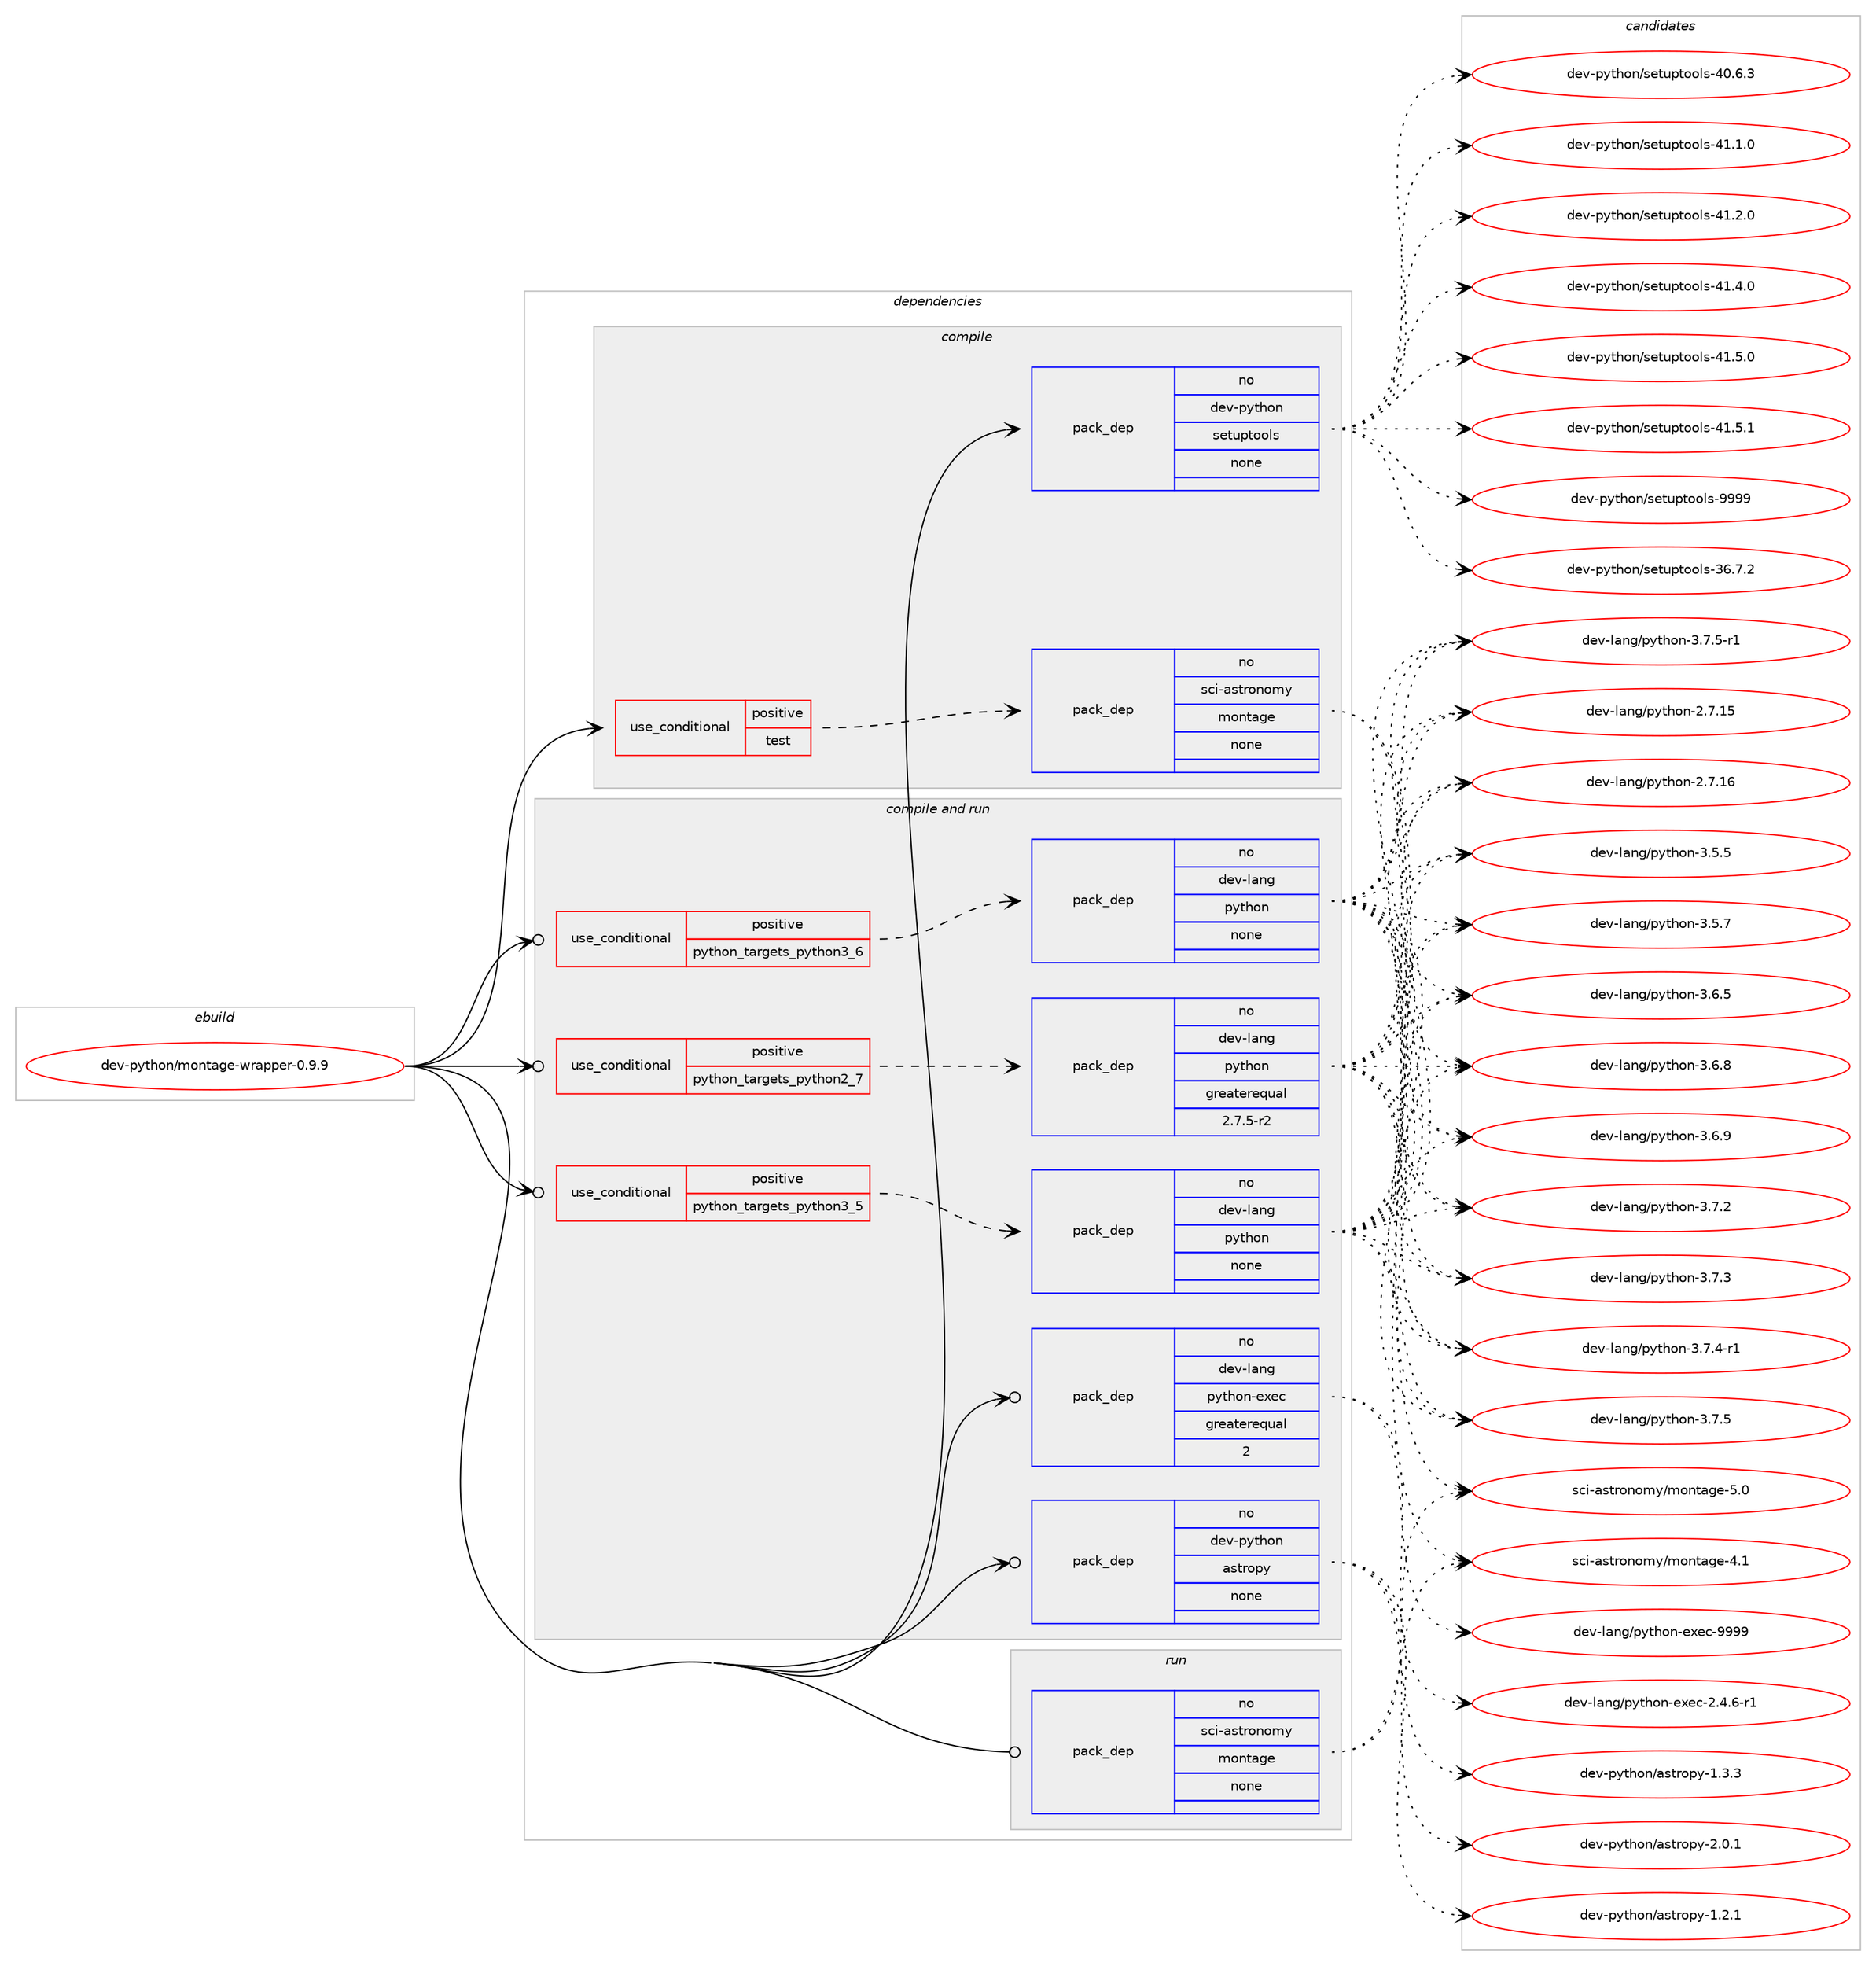 digraph prolog {

# *************
# Graph options
# *************

newrank=true;
concentrate=true;
compound=true;
graph [rankdir=LR,fontname=Helvetica,fontsize=10,ranksep=1.5];#, ranksep=2.5, nodesep=0.2];
edge  [arrowhead=vee];
node  [fontname=Helvetica,fontsize=10];

# **********
# The ebuild
# **********

subgraph cluster_leftcol {
color=gray;
rank=same;
label=<<i>ebuild</i>>;
id [label="dev-python/montage-wrapper-0.9.9", color=red, width=4, href="../dev-python/montage-wrapper-0.9.9.svg"];
}

# ****************
# The dependencies
# ****************

subgraph cluster_midcol {
color=gray;
label=<<i>dependencies</i>>;
subgraph cluster_compile {
fillcolor="#eeeeee";
style=filled;
label=<<i>compile</i>>;
subgraph cond142630 {
dependency614922 [label=<<TABLE BORDER="0" CELLBORDER="1" CELLSPACING="0" CELLPADDING="4"><TR><TD ROWSPAN="3" CELLPADDING="10">use_conditional</TD></TR><TR><TD>positive</TD></TR><TR><TD>test</TD></TR></TABLE>>, shape=none, color=red];
subgraph pack460487 {
dependency614923 [label=<<TABLE BORDER="0" CELLBORDER="1" CELLSPACING="0" CELLPADDING="4" WIDTH="220"><TR><TD ROWSPAN="6" CELLPADDING="30">pack_dep</TD></TR><TR><TD WIDTH="110">no</TD></TR><TR><TD>sci-astronomy</TD></TR><TR><TD>montage</TD></TR><TR><TD>none</TD></TR><TR><TD></TD></TR></TABLE>>, shape=none, color=blue];
}
dependency614922:e -> dependency614923:w [weight=20,style="dashed",arrowhead="vee"];
}
id:e -> dependency614922:w [weight=20,style="solid",arrowhead="vee"];
subgraph pack460488 {
dependency614924 [label=<<TABLE BORDER="0" CELLBORDER="1" CELLSPACING="0" CELLPADDING="4" WIDTH="220"><TR><TD ROWSPAN="6" CELLPADDING="30">pack_dep</TD></TR><TR><TD WIDTH="110">no</TD></TR><TR><TD>dev-python</TD></TR><TR><TD>setuptools</TD></TR><TR><TD>none</TD></TR><TR><TD></TD></TR></TABLE>>, shape=none, color=blue];
}
id:e -> dependency614924:w [weight=20,style="solid",arrowhead="vee"];
}
subgraph cluster_compileandrun {
fillcolor="#eeeeee";
style=filled;
label=<<i>compile and run</i>>;
subgraph cond142631 {
dependency614925 [label=<<TABLE BORDER="0" CELLBORDER="1" CELLSPACING="0" CELLPADDING="4"><TR><TD ROWSPAN="3" CELLPADDING="10">use_conditional</TD></TR><TR><TD>positive</TD></TR><TR><TD>python_targets_python2_7</TD></TR></TABLE>>, shape=none, color=red];
subgraph pack460489 {
dependency614926 [label=<<TABLE BORDER="0" CELLBORDER="1" CELLSPACING="0" CELLPADDING="4" WIDTH="220"><TR><TD ROWSPAN="6" CELLPADDING="30">pack_dep</TD></TR><TR><TD WIDTH="110">no</TD></TR><TR><TD>dev-lang</TD></TR><TR><TD>python</TD></TR><TR><TD>greaterequal</TD></TR><TR><TD>2.7.5-r2</TD></TR></TABLE>>, shape=none, color=blue];
}
dependency614925:e -> dependency614926:w [weight=20,style="dashed",arrowhead="vee"];
}
id:e -> dependency614925:w [weight=20,style="solid",arrowhead="odotvee"];
subgraph cond142632 {
dependency614927 [label=<<TABLE BORDER="0" CELLBORDER="1" CELLSPACING="0" CELLPADDING="4"><TR><TD ROWSPAN="3" CELLPADDING="10">use_conditional</TD></TR><TR><TD>positive</TD></TR><TR><TD>python_targets_python3_5</TD></TR></TABLE>>, shape=none, color=red];
subgraph pack460490 {
dependency614928 [label=<<TABLE BORDER="0" CELLBORDER="1" CELLSPACING="0" CELLPADDING="4" WIDTH="220"><TR><TD ROWSPAN="6" CELLPADDING="30">pack_dep</TD></TR><TR><TD WIDTH="110">no</TD></TR><TR><TD>dev-lang</TD></TR><TR><TD>python</TD></TR><TR><TD>none</TD></TR><TR><TD></TD></TR></TABLE>>, shape=none, color=blue];
}
dependency614927:e -> dependency614928:w [weight=20,style="dashed",arrowhead="vee"];
}
id:e -> dependency614927:w [weight=20,style="solid",arrowhead="odotvee"];
subgraph cond142633 {
dependency614929 [label=<<TABLE BORDER="0" CELLBORDER="1" CELLSPACING="0" CELLPADDING="4"><TR><TD ROWSPAN="3" CELLPADDING="10">use_conditional</TD></TR><TR><TD>positive</TD></TR><TR><TD>python_targets_python3_6</TD></TR></TABLE>>, shape=none, color=red];
subgraph pack460491 {
dependency614930 [label=<<TABLE BORDER="0" CELLBORDER="1" CELLSPACING="0" CELLPADDING="4" WIDTH="220"><TR><TD ROWSPAN="6" CELLPADDING="30">pack_dep</TD></TR><TR><TD WIDTH="110">no</TD></TR><TR><TD>dev-lang</TD></TR><TR><TD>python</TD></TR><TR><TD>none</TD></TR><TR><TD></TD></TR></TABLE>>, shape=none, color=blue];
}
dependency614929:e -> dependency614930:w [weight=20,style="dashed",arrowhead="vee"];
}
id:e -> dependency614929:w [weight=20,style="solid",arrowhead="odotvee"];
subgraph pack460492 {
dependency614931 [label=<<TABLE BORDER="0" CELLBORDER="1" CELLSPACING="0" CELLPADDING="4" WIDTH="220"><TR><TD ROWSPAN="6" CELLPADDING="30">pack_dep</TD></TR><TR><TD WIDTH="110">no</TD></TR><TR><TD>dev-lang</TD></TR><TR><TD>python-exec</TD></TR><TR><TD>greaterequal</TD></TR><TR><TD>2</TD></TR></TABLE>>, shape=none, color=blue];
}
id:e -> dependency614931:w [weight=20,style="solid",arrowhead="odotvee"];
subgraph pack460493 {
dependency614932 [label=<<TABLE BORDER="0" CELLBORDER="1" CELLSPACING="0" CELLPADDING="4" WIDTH="220"><TR><TD ROWSPAN="6" CELLPADDING="30">pack_dep</TD></TR><TR><TD WIDTH="110">no</TD></TR><TR><TD>dev-python</TD></TR><TR><TD>astropy</TD></TR><TR><TD>none</TD></TR><TR><TD></TD></TR></TABLE>>, shape=none, color=blue];
}
id:e -> dependency614932:w [weight=20,style="solid",arrowhead="odotvee"];
}
subgraph cluster_run {
fillcolor="#eeeeee";
style=filled;
label=<<i>run</i>>;
subgraph pack460494 {
dependency614933 [label=<<TABLE BORDER="0" CELLBORDER="1" CELLSPACING="0" CELLPADDING="4" WIDTH="220"><TR><TD ROWSPAN="6" CELLPADDING="30">pack_dep</TD></TR><TR><TD WIDTH="110">no</TD></TR><TR><TD>sci-astronomy</TD></TR><TR><TD>montage</TD></TR><TR><TD>none</TD></TR><TR><TD></TD></TR></TABLE>>, shape=none, color=blue];
}
id:e -> dependency614933:w [weight=20,style="solid",arrowhead="odot"];
}
}

# **************
# The candidates
# **************

subgraph cluster_choices {
rank=same;
color=gray;
label=<<i>candidates</i>>;

subgraph choice460487 {
color=black;
nodesep=1;
choice115991054597115116114111110111109121471091111101169710310145524649 [label="sci-astronomy/montage-4.1", color=red, width=4,href="../sci-astronomy/montage-4.1.svg"];
choice115991054597115116114111110111109121471091111101169710310145534648 [label="sci-astronomy/montage-5.0", color=red, width=4,href="../sci-astronomy/montage-5.0.svg"];
dependency614923:e -> choice115991054597115116114111110111109121471091111101169710310145524649:w [style=dotted,weight="100"];
dependency614923:e -> choice115991054597115116114111110111109121471091111101169710310145534648:w [style=dotted,weight="100"];
}
subgraph choice460488 {
color=black;
nodesep=1;
choice100101118451121211161041111104711510111611711211611111110811545515446554650 [label="dev-python/setuptools-36.7.2", color=red, width=4,href="../dev-python/setuptools-36.7.2.svg"];
choice100101118451121211161041111104711510111611711211611111110811545524846544651 [label="dev-python/setuptools-40.6.3", color=red, width=4,href="../dev-python/setuptools-40.6.3.svg"];
choice100101118451121211161041111104711510111611711211611111110811545524946494648 [label="dev-python/setuptools-41.1.0", color=red, width=4,href="../dev-python/setuptools-41.1.0.svg"];
choice100101118451121211161041111104711510111611711211611111110811545524946504648 [label="dev-python/setuptools-41.2.0", color=red, width=4,href="../dev-python/setuptools-41.2.0.svg"];
choice100101118451121211161041111104711510111611711211611111110811545524946524648 [label="dev-python/setuptools-41.4.0", color=red, width=4,href="../dev-python/setuptools-41.4.0.svg"];
choice100101118451121211161041111104711510111611711211611111110811545524946534648 [label="dev-python/setuptools-41.5.0", color=red, width=4,href="../dev-python/setuptools-41.5.0.svg"];
choice100101118451121211161041111104711510111611711211611111110811545524946534649 [label="dev-python/setuptools-41.5.1", color=red, width=4,href="../dev-python/setuptools-41.5.1.svg"];
choice10010111845112121116104111110471151011161171121161111111081154557575757 [label="dev-python/setuptools-9999", color=red, width=4,href="../dev-python/setuptools-9999.svg"];
dependency614924:e -> choice100101118451121211161041111104711510111611711211611111110811545515446554650:w [style=dotted,weight="100"];
dependency614924:e -> choice100101118451121211161041111104711510111611711211611111110811545524846544651:w [style=dotted,weight="100"];
dependency614924:e -> choice100101118451121211161041111104711510111611711211611111110811545524946494648:w [style=dotted,weight="100"];
dependency614924:e -> choice100101118451121211161041111104711510111611711211611111110811545524946504648:w [style=dotted,weight="100"];
dependency614924:e -> choice100101118451121211161041111104711510111611711211611111110811545524946524648:w [style=dotted,weight="100"];
dependency614924:e -> choice100101118451121211161041111104711510111611711211611111110811545524946534648:w [style=dotted,weight="100"];
dependency614924:e -> choice100101118451121211161041111104711510111611711211611111110811545524946534649:w [style=dotted,weight="100"];
dependency614924:e -> choice10010111845112121116104111110471151011161171121161111111081154557575757:w [style=dotted,weight="100"];
}
subgraph choice460489 {
color=black;
nodesep=1;
choice10010111845108971101034711212111610411111045504655464953 [label="dev-lang/python-2.7.15", color=red, width=4,href="../dev-lang/python-2.7.15.svg"];
choice10010111845108971101034711212111610411111045504655464954 [label="dev-lang/python-2.7.16", color=red, width=4,href="../dev-lang/python-2.7.16.svg"];
choice100101118451089711010347112121116104111110455146534653 [label="dev-lang/python-3.5.5", color=red, width=4,href="../dev-lang/python-3.5.5.svg"];
choice100101118451089711010347112121116104111110455146534655 [label="dev-lang/python-3.5.7", color=red, width=4,href="../dev-lang/python-3.5.7.svg"];
choice100101118451089711010347112121116104111110455146544653 [label="dev-lang/python-3.6.5", color=red, width=4,href="../dev-lang/python-3.6.5.svg"];
choice100101118451089711010347112121116104111110455146544656 [label="dev-lang/python-3.6.8", color=red, width=4,href="../dev-lang/python-3.6.8.svg"];
choice100101118451089711010347112121116104111110455146544657 [label="dev-lang/python-3.6.9", color=red, width=4,href="../dev-lang/python-3.6.9.svg"];
choice100101118451089711010347112121116104111110455146554650 [label="dev-lang/python-3.7.2", color=red, width=4,href="../dev-lang/python-3.7.2.svg"];
choice100101118451089711010347112121116104111110455146554651 [label="dev-lang/python-3.7.3", color=red, width=4,href="../dev-lang/python-3.7.3.svg"];
choice1001011184510897110103471121211161041111104551465546524511449 [label="dev-lang/python-3.7.4-r1", color=red, width=4,href="../dev-lang/python-3.7.4-r1.svg"];
choice100101118451089711010347112121116104111110455146554653 [label="dev-lang/python-3.7.5", color=red, width=4,href="../dev-lang/python-3.7.5.svg"];
choice1001011184510897110103471121211161041111104551465546534511449 [label="dev-lang/python-3.7.5-r1", color=red, width=4,href="../dev-lang/python-3.7.5-r1.svg"];
dependency614926:e -> choice10010111845108971101034711212111610411111045504655464953:w [style=dotted,weight="100"];
dependency614926:e -> choice10010111845108971101034711212111610411111045504655464954:w [style=dotted,weight="100"];
dependency614926:e -> choice100101118451089711010347112121116104111110455146534653:w [style=dotted,weight="100"];
dependency614926:e -> choice100101118451089711010347112121116104111110455146534655:w [style=dotted,weight="100"];
dependency614926:e -> choice100101118451089711010347112121116104111110455146544653:w [style=dotted,weight="100"];
dependency614926:e -> choice100101118451089711010347112121116104111110455146544656:w [style=dotted,weight="100"];
dependency614926:e -> choice100101118451089711010347112121116104111110455146544657:w [style=dotted,weight="100"];
dependency614926:e -> choice100101118451089711010347112121116104111110455146554650:w [style=dotted,weight="100"];
dependency614926:e -> choice100101118451089711010347112121116104111110455146554651:w [style=dotted,weight="100"];
dependency614926:e -> choice1001011184510897110103471121211161041111104551465546524511449:w [style=dotted,weight="100"];
dependency614926:e -> choice100101118451089711010347112121116104111110455146554653:w [style=dotted,weight="100"];
dependency614926:e -> choice1001011184510897110103471121211161041111104551465546534511449:w [style=dotted,weight="100"];
}
subgraph choice460490 {
color=black;
nodesep=1;
choice10010111845108971101034711212111610411111045504655464953 [label="dev-lang/python-2.7.15", color=red, width=4,href="../dev-lang/python-2.7.15.svg"];
choice10010111845108971101034711212111610411111045504655464954 [label="dev-lang/python-2.7.16", color=red, width=4,href="../dev-lang/python-2.7.16.svg"];
choice100101118451089711010347112121116104111110455146534653 [label="dev-lang/python-3.5.5", color=red, width=4,href="../dev-lang/python-3.5.5.svg"];
choice100101118451089711010347112121116104111110455146534655 [label="dev-lang/python-3.5.7", color=red, width=4,href="../dev-lang/python-3.5.7.svg"];
choice100101118451089711010347112121116104111110455146544653 [label="dev-lang/python-3.6.5", color=red, width=4,href="../dev-lang/python-3.6.5.svg"];
choice100101118451089711010347112121116104111110455146544656 [label="dev-lang/python-3.6.8", color=red, width=4,href="../dev-lang/python-3.6.8.svg"];
choice100101118451089711010347112121116104111110455146544657 [label="dev-lang/python-3.6.9", color=red, width=4,href="../dev-lang/python-3.6.9.svg"];
choice100101118451089711010347112121116104111110455146554650 [label="dev-lang/python-3.7.2", color=red, width=4,href="../dev-lang/python-3.7.2.svg"];
choice100101118451089711010347112121116104111110455146554651 [label="dev-lang/python-3.7.3", color=red, width=4,href="../dev-lang/python-3.7.3.svg"];
choice1001011184510897110103471121211161041111104551465546524511449 [label="dev-lang/python-3.7.4-r1", color=red, width=4,href="../dev-lang/python-3.7.4-r1.svg"];
choice100101118451089711010347112121116104111110455146554653 [label="dev-lang/python-3.7.5", color=red, width=4,href="../dev-lang/python-3.7.5.svg"];
choice1001011184510897110103471121211161041111104551465546534511449 [label="dev-lang/python-3.7.5-r1", color=red, width=4,href="../dev-lang/python-3.7.5-r1.svg"];
dependency614928:e -> choice10010111845108971101034711212111610411111045504655464953:w [style=dotted,weight="100"];
dependency614928:e -> choice10010111845108971101034711212111610411111045504655464954:w [style=dotted,weight="100"];
dependency614928:e -> choice100101118451089711010347112121116104111110455146534653:w [style=dotted,weight="100"];
dependency614928:e -> choice100101118451089711010347112121116104111110455146534655:w [style=dotted,weight="100"];
dependency614928:e -> choice100101118451089711010347112121116104111110455146544653:w [style=dotted,weight="100"];
dependency614928:e -> choice100101118451089711010347112121116104111110455146544656:w [style=dotted,weight="100"];
dependency614928:e -> choice100101118451089711010347112121116104111110455146544657:w [style=dotted,weight="100"];
dependency614928:e -> choice100101118451089711010347112121116104111110455146554650:w [style=dotted,weight="100"];
dependency614928:e -> choice100101118451089711010347112121116104111110455146554651:w [style=dotted,weight="100"];
dependency614928:e -> choice1001011184510897110103471121211161041111104551465546524511449:w [style=dotted,weight="100"];
dependency614928:e -> choice100101118451089711010347112121116104111110455146554653:w [style=dotted,weight="100"];
dependency614928:e -> choice1001011184510897110103471121211161041111104551465546534511449:w [style=dotted,weight="100"];
}
subgraph choice460491 {
color=black;
nodesep=1;
choice10010111845108971101034711212111610411111045504655464953 [label="dev-lang/python-2.7.15", color=red, width=4,href="../dev-lang/python-2.7.15.svg"];
choice10010111845108971101034711212111610411111045504655464954 [label="dev-lang/python-2.7.16", color=red, width=4,href="../dev-lang/python-2.7.16.svg"];
choice100101118451089711010347112121116104111110455146534653 [label="dev-lang/python-3.5.5", color=red, width=4,href="../dev-lang/python-3.5.5.svg"];
choice100101118451089711010347112121116104111110455146534655 [label="dev-lang/python-3.5.7", color=red, width=4,href="../dev-lang/python-3.5.7.svg"];
choice100101118451089711010347112121116104111110455146544653 [label="dev-lang/python-3.6.5", color=red, width=4,href="../dev-lang/python-3.6.5.svg"];
choice100101118451089711010347112121116104111110455146544656 [label="dev-lang/python-3.6.8", color=red, width=4,href="../dev-lang/python-3.6.8.svg"];
choice100101118451089711010347112121116104111110455146544657 [label="dev-lang/python-3.6.9", color=red, width=4,href="../dev-lang/python-3.6.9.svg"];
choice100101118451089711010347112121116104111110455146554650 [label="dev-lang/python-3.7.2", color=red, width=4,href="../dev-lang/python-3.7.2.svg"];
choice100101118451089711010347112121116104111110455146554651 [label="dev-lang/python-3.7.3", color=red, width=4,href="../dev-lang/python-3.7.3.svg"];
choice1001011184510897110103471121211161041111104551465546524511449 [label="dev-lang/python-3.7.4-r1", color=red, width=4,href="../dev-lang/python-3.7.4-r1.svg"];
choice100101118451089711010347112121116104111110455146554653 [label="dev-lang/python-3.7.5", color=red, width=4,href="../dev-lang/python-3.7.5.svg"];
choice1001011184510897110103471121211161041111104551465546534511449 [label="dev-lang/python-3.7.5-r1", color=red, width=4,href="../dev-lang/python-3.7.5-r1.svg"];
dependency614930:e -> choice10010111845108971101034711212111610411111045504655464953:w [style=dotted,weight="100"];
dependency614930:e -> choice10010111845108971101034711212111610411111045504655464954:w [style=dotted,weight="100"];
dependency614930:e -> choice100101118451089711010347112121116104111110455146534653:w [style=dotted,weight="100"];
dependency614930:e -> choice100101118451089711010347112121116104111110455146534655:w [style=dotted,weight="100"];
dependency614930:e -> choice100101118451089711010347112121116104111110455146544653:w [style=dotted,weight="100"];
dependency614930:e -> choice100101118451089711010347112121116104111110455146544656:w [style=dotted,weight="100"];
dependency614930:e -> choice100101118451089711010347112121116104111110455146544657:w [style=dotted,weight="100"];
dependency614930:e -> choice100101118451089711010347112121116104111110455146554650:w [style=dotted,weight="100"];
dependency614930:e -> choice100101118451089711010347112121116104111110455146554651:w [style=dotted,weight="100"];
dependency614930:e -> choice1001011184510897110103471121211161041111104551465546524511449:w [style=dotted,weight="100"];
dependency614930:e -> choice100101118451089711010347112121116104111110455146554653:w [style=dotted,weight="100"];
dependency614930:e -> choice1001011184510897110103471121211161041111104551465546534511449:w [style=dotted,weight="100"];
}
subgraph choice460492 {
color=black;
nodesep=1;
choice10010111845108971101034711212111610411111045101120101994550465246544511449 [label="dev-lang/python-exec-2.4.6-r1", color=red, width=4,href="../dev-lang/python-exec-2.4.6-r1.svg"];
choice10010111845108971101034711212111610411111045101120101994557575757 [label="dev-lang/python-exec-9999", color=red, width=4,href="../dev-lang/python-exec-9999.svg"];
dependency614931:e -> choice10010111845108971101034711212111610411111045101120101994550465246544511449:w [style=dotted,weight="100"];
dependency614931:e -> choice10010111845108971101034711212111610411111045101120101994557575757:w [style=dotted,weight="100"];
}
subgraph choice460493 {
color=black;
nodesep=1;
choice100101118451121211161041111104797115116114111112121454946504649 [label="dev-python/astropy-1.2.1", color=red, width=4,href="../dev-python/astropy-1.2.1.svg"];
choice100101118451121211161041111104797115116114111112121454946514651 [label="dev-python/astropy-1.3.3", color=red, width=4,href="../dev-python/astropy-1.3.3.svg"];
choice100101118451121211161041111104797115116114111112121455046484649 [label="dev-python/astropy-2.0.1", color=red, width=4,href="../dev-python/astropy-2.0.1.svg"];
dependency614932:e -> choice100101118451121211161041111104797115116114111112121454946504649:w [style=dotted,weight="100"];
dependency614932:e -> choice100101118451121211161041111104797115116114111112121454946514651:w [style=dotted,weight="100"];
dependency614932:e -> choice100101118451121211161041111104797115116114111112121455046484649:w [style=dotted,weight="100"];
}
subgraph choice460494 {
color=black;
nodesep=1;
choice115991054597115116114111110111109121471091111101169710310145524649 [label="sci-astronomy/montage-4.1", color=red, width=4,href="../sci-astronomy/montage-4.1.svg"];
choice115991054597115116114111110111109121471091111101169710310145534648 [label="sci-astronomy/montage-5.0", color=red, width=4,href="../sci-astronomy/montage-5.0.svg"];
dependency614933:e -> choice115991054597115116114111110111109121471091111101169710310145524649:w [style=dotted,weight="100"];
dependency614933:e -> choice115991054597115116114111110111109121471091111101169710310145534648:w [style=dotted,weight="100"];
}
}

}
